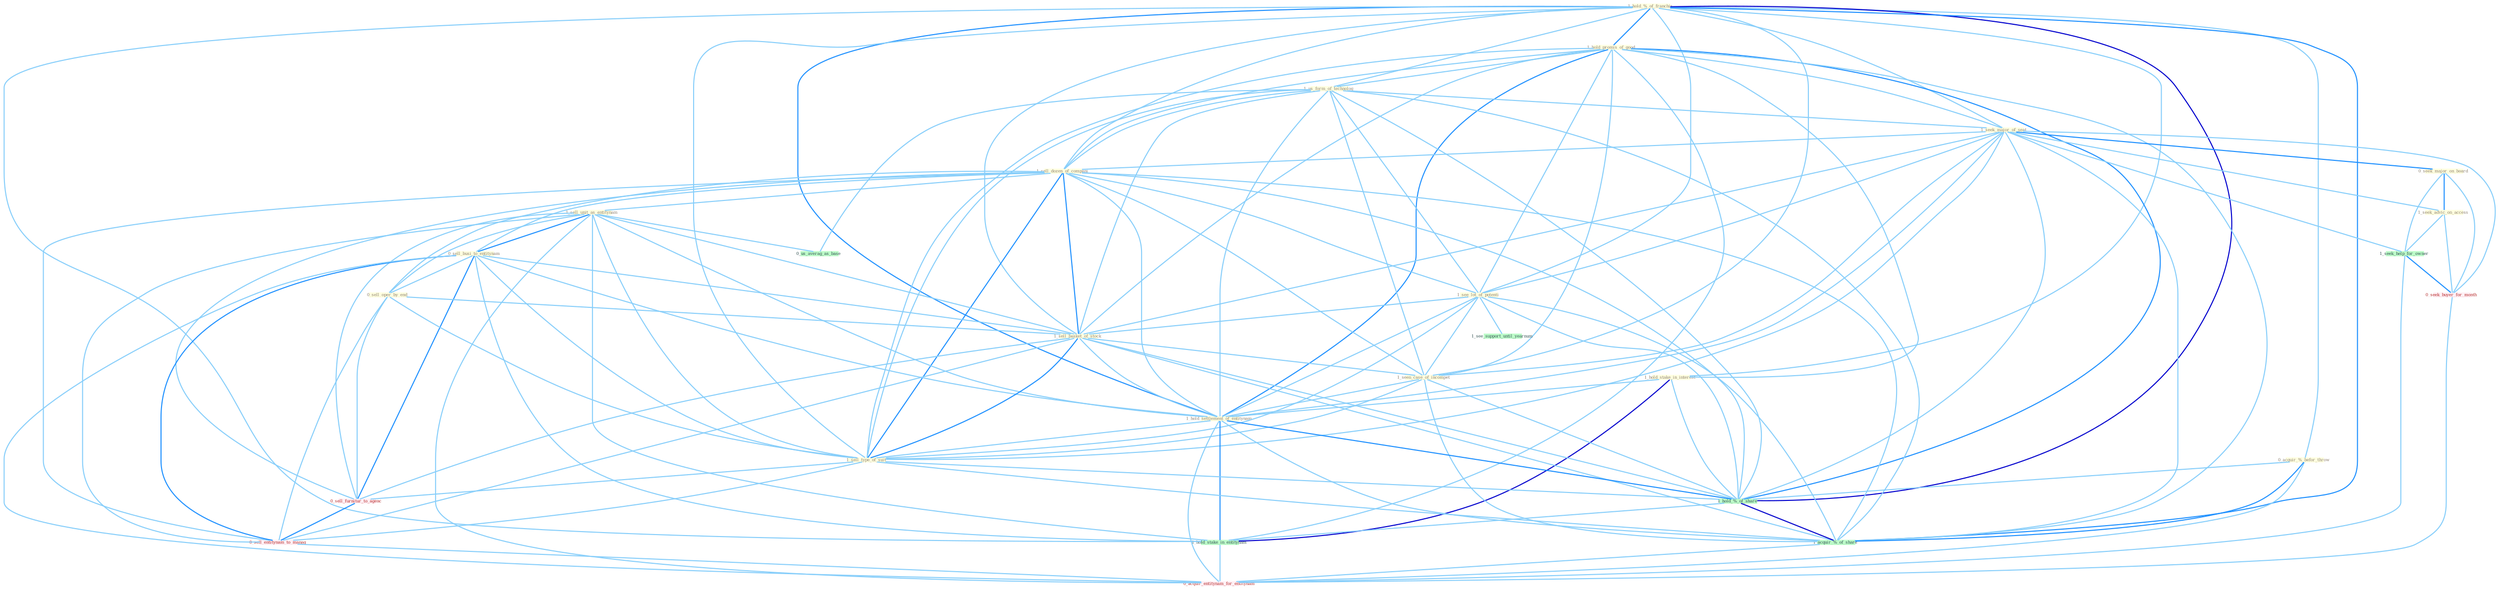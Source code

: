 Graph G{ 
    node
    [shape=polygon,style=filled,width=.5,height=.06,color="#BDFCC9",fixedsize=true,fontsize=4,
    fontcolor="#2f4f4f"];
    {node
    [color="#ffffe0", fontcolor="#8b7d6b"] "1_hold_%_of_franchis " "1_hold_promis_of_good " "1_us_form_of_technolog " "1_seek_major_of_seat " "1_hold_stake_in_interest " "1_sell_dozen_of_compani " "1_see_lot_of_potenti " "1_sell_unit_as_entitynam " "0_sell_busi_to_entitynam " "0_sell_oper_by_end " "1_sell_basket_of_stock " "1_seen_case_of_incompet " "1_hold_settlement_of_entitynam " "0_seek_major_on_board " "1_seek_advic_on_access " "1_sell_type_of_suit " "0_acquir_%_befor_throw "}
{node [color="#fff0f5", fontcolor="#b22222"] "0_seek_buyer_for_month " "0_sell_furnitur_to_agenc " "0_sell_entitynam_to_manag " "0_acquir_entitynam_for_entitynam "}
edge [color="#B0E2FF"];

	"1_hold_%_of_franchis " -- "1_hold_promis_of_good " [w="2", color="#1e90ff" , len=0.8];
	"1_hold_%_of_franchis " -- "1_us_form_of_technolog " [w="1", color="#87cefa" ];
	"1_hold_%_of_franchis " -- "1_seek_major_of_seat " [w="1", color="#87cefa" ];
	"1_hold_%_of_franchis " -- "1_hold_stake_in_interest " [w="1", color="#87cefa" ];
	"1_hold_%_of_franchis " -- "1_sell_dozen_of_compani " [w="1", color="#87cefa" ];
	"1_hold_%_of_franchis " -- "1_see_lot_of_potenti " [w="1", color="#87cefa" ];
	"1_hold_%_of_franchis " -- "1_sell_basket_of_stock " [w="1", color="#87cefa" ];
	"1_hold_%_of_franchis " -- "1_seen_case_of_incompet " [w="1", color="#87cefa" ];
	"1_hold_%_of_franchis " -- "1_hold_settlement_of_entitynam " [w="2", color="#1e90ff" , len=0.8];
	"1_hold_%_of_franchis " -- "1_sell_type_of_suit " [w="1", color="#87cefa" ];
	"1_hold_%_of_franchis " -- "0_acquir_%_befor_throw " [w="1", color="#87cefa" ];
	"1_hold_%_of_franchis " -- "1_hold_%_of_share " [w="3", color="#0000cd" , len=0.6];
	"1_hold_%_of_franchis " -- "1_hold_stake_in_entitynam " [w="1", color="#87cefa" ];
	"1_hold_%_of_franchis " -- "1_acquir_%_of_share " [w="2", color="#1e90ff" , len=0.8];
	"1_hold_promis_of_good " -- "1_us_form_of_technolog " [w="1", color="#87cefa" ];
	"1_hold_promis_of_good " -- "1_seek_major_of_seat " [w="1", color="#87cefa" ];
	"1_hold_promis_of_good " -- "1_hold_stake_in_interest " [w="1", color="#87cefa" ];
	"1_hold_promis_of_good " -- "1_sell_dozen_of_compani " [w="1", color="#87cefa" ];
	"1_hold_promis_of_good " -- "1_see_lot_of_potenti " [w="1", color="#87cefa" ];
	"1_hold_promis_of_good " -- "1_sell_basket_of_stock " [w="1", color="#87cefa" ];
	"1_hold_promis_of_good " -- "1_seen_case_of_incompet " [w="1", color="#87cefa" ];
	"1_hold_promis_of_good " -- "1_hold_settlement_of_entitynam " [w="2", color="#1e90ff" , len=0.8];
	"1_hold_promis_of_good " -- "1_sell_type_of_suit " [w="1", color="#87cefa" ];
	"1_hold_promis_of_good " -- "1_hold_%_of_share " [w="2", color="#1e90ff" , len=0.8];
	"1_hold_promis_of_good " -- "1_hold_stake_in_entitynam " [w="1", color="#87cefa" ];
	"1_hold_promis_of_good " -- "1_acquir_%_of_share " [w="1", color="#87cefa" ];
	"1_us_form_of_technolog " -- "1_seek_major_of_seat " [w="1", color="#87cefa" ];
	"1_us_form_of_technolog " -- "1_sell_dozen_of_compani " [w="1", color="#87cefa" ];
	"1_us_form_of_technolog " -- "1_see_lot_of_potenti " [w="1", color="#87cefa" ];
	"1_us_form_of_technolog " -- "1_sell_basket_of_stock " [w="1", color="#87cefa" ];
	"1_us_form_of_technolog " -- "1_seen_case_of_incompet " [w="1", color="#87cefa" ];
	"1_us_form_of_technolog " -- "1_hold_settlement_of_entitynam " [w="1", color="#87cefa" ];
	"1_us_form_of_technolog " -- "1_sell_type_of_suit " [w="1", color="#87cefa" ];
	"1_us_form_of_technolog " -- "1_hold_%_of_share " [w="1", color="#87cefa" ];
	"1_us_form_of_technolog " -- "1_acquir_%_of_share " [w="1", color="#87cefa" ];
	"1_us_form_of_technolog " -- "0_us_averag_as_base " [w="1", color="#87cefa" ];
	"1_seek_major_of_seat " -- "1_sell_dozen_of_compani " [w="1", color="#87cefa" ];
	"1_seek_major_of_seat " -- "1_see_lot_of_potenti " [w="1", color="#87cefa" ];
	"1_seek_major_of_seat " -- "1_sell_basket_of_stock " [w="1", color="#87cefa" ];
	"1_seek_major_of_seat " -- "1_seen_case_of_incompet " [w="1", color="#87cefa" ];
	"1_seek_major_of_seat " -- "1_hold_settlement_of_entitynam " [w="1", color="#87cefa" ];
	"1_seek_major_of_seat " -- "0_seek_major_on_board " [w="2", color="#1e90ff" , len=0.8];
	"1_seek_major_of_seat " -- "1_seek_advic_on_access " [w="1", color="#87cefa" ];
	"1_seek_major_of_seat " -- "1_sell_type_of_suit " [w="1", color="#87cefa" ];
	"1_seek_major_of_seat " -- "1_hold_%_of_share " [w="1", color="#87cefa" ];
	"1_seek_major_of_seat " -- "1_seek_help_for_owner " [w="1", color="#87cefa" ];
	"1_seek_major_of_seat " -- "0_seek_buyer_for_month " [w="1", color="#87cefa" ];
	"1_seek_major_of_seat " -- "1_acquir_%_of_share " [w="1", color="#87cefa" ];
	"1_hold_stake_in_interest " -- "1_hold_settlement_of_entitynam " [w="1", color="#87cefa" ];
	"1_hold_stake_in_interest " -- "1_hold_%_of_share " [w="1", color="#87cefa" ];
	"1_hold_stake_in_interest " -- "1_hold_stake_in_entitynam " [w="3", color="#0000cd" , len=0.6];
	"1_sell_dozen_of_compani " -- "1_see_lot_of_potenti " [w="1", color="#87cefa" ];
	"1_sell_dozen_of_compani " -- "1_sell_unit_as_entitynam " [w="1", color="#87cefa" ];
	"1_sell_dozen_of_compani " -- "0_sell_busi_to_entitynam " [w="1", color="#87cefa" ];
	"1_sell_dozen_of_compani " -- "0_sell_oper_by_end " [w="1", color="#87cefa" ];
	"1_sell_dozen_of_compani " -- "1_sell_basket_of_stock " [w="2", color="#1e90ff" , len=0.8];
	"1_sell_dozen_of_compani " -- "1_seen_case_of_incompet " [w="1", color="#87cefa" ];
	"1_sell_dozen_of_compani " -- "1_hold_settlement_of_entitynam " [w="1", color="#87cefa" ];
	"1_sell_dozen_of_compani " -- "1_sell_type_of_suit " [w="2", color="#1e90ff" , len=0.8];
	"1_sell_dozen_of_compani " -- "1_hold_%_of_share " [w="1", color="#87cefa" ];
	"1_sell_dozen_of_compani " -- "1_acquir_%_of_share " [w="1", color="#87cefa" ];
	"1_sell_dozen_of_compani " -- "0_sell_furnitur_to_agenc " [w="1", color="#87cefa" ];
	"1_sell_dozen_of_compani " -- "0_sell_entitynam_to_manag " [w="1", color="#87cefa" ];
	"1_see_lot_of_potenti " -- "1_sell_basket_of_stock " [w="1", color="#87cefa" ];
	"1_see_lot_of_potenti " -- "1_seen_case_of_incompet " [w="1", color="#87cefa" ];
	"1_see_lot_of_potenti " -- "1_hold_settlement_of_entitynam " [w="1", color="#87cefa" ];
	"1_see_lot_of_potenti " -- "1_sell_type_of_suit " [w="1", color="#87cefa" ];
	"1_see_lot_of_potenti " -- "1_hold_%_of_share " [w="1", color="#87cefa" ];
	"1_see_lot_of_potenti " -- "1_acquir_%_of_share " [w="1", color="#87cefa" ];
	"1_see_lot_of_potenti " -- "1_see_support_until_yearnum " [w="1", color="#87cefa" ];
	"1_sell_unit_as_entitynam " -- "0_sell_busi_to_entitynam " [w="2", color="#1e90ff" , len=0.8];
	"1_sell_unit_as_entitynam " -- "0_sell_oper_by_end " [w="1", color="#87cefa" ];
	"1_sell_unit_as_entitynam " -- "1_sell_basket_of_stock " [w="1", color="#87cefa" ];
	"1_sell_unit_as_entitynam " -- "1_hold_settlement_of_entitynam " [w="1", color="#87cefa" ];
	"1_sell_unit_as_entitynam " -- "1_sell_type_of_suit " [w="1", color="#87cefa" ];
	"1_sell_unit_as_entitynam " -- "1_hold_stake_in_entitynam " [w="1", color="#87cefa" ];
	"1_sell_unit_as_entitynam " -- "0_sell_furnitur_to_agenc " [w="1", color="#87cefa" ];
	"1_sell_unit_as_entitynam " -- "0_us_averag_as_base " [w="1", color="#87cefa" ];
	"1_sell_unit_as_entitynam " -- "0_sell_entitynam_to_manag " [w="1", color="#87cefa" ];
	"1_sell_unit_as_entitynam " -- "0_acquir_entitynam_for_entitynam " [w="1", color="#87cefa" ];
	"0_sell_busi_to_entitynam " -- "0_sell_oper_by_end " [w="1", color="#87cefa" ];
	"0_sell_busi_to_entitynam " -- "1_sell_basket_of_stock " [w="1", color="#87cefa" ];
	"0_sell_busi_to_entitynam " -- "1_hold_settlement_of_entitynam " [w="1", color="#87cefa" ];
	"0_sell_busi_to_entitynam " -- "1_sell_type_of_suit " [w="1", color="#87cefa" ];
	"0_sell_busi_to_entitynam " -- "1_hold_stake_in_entitynam " [w="1", color="#87cefa" ];
	"0_sell_busi_to_entitynam " -- "0_sell_furnitur_to_agenc " [w="2", color="#1e90ff" , len=0.8];
	"0_sell_busi_to_entitynam " -- "0_sell_entitynam_to_manag " [w="2", color="#1e90ff" , len=0.8];
	"0_sell_busi_to_entitynam " -- "0_acquir_entitynam_for_entitynam " [w="1", color="#87cefa" ];
	"0_sell_oper_by_end " -- "1_sell_basket_of_stock " [w="1", color="#87cefa" ];
	"0_sell_oper_by_end " -- "1_sell_type_of_suit " [w="1", color="#87cefa" ];
	"0_sell_oper_by_end " -- "0_sell_furnitur_to_agenc " [w="1", color="#87cefa" ];
	"0_sell_oper_by_end " -- "0_sell_entitynam_to_manag " [w="1", color="#87cefa" ];
	"1_sell_basket_of_stock " -- "1_seen_case_of_incompet " [w="1", color="#87cefa" ];
	"1_sell_basket_of_stock " -- "1_hold_settlement_of_entitynam " [w="1", color="#87cefa" ];
	"1_sell_basket_of_stock " -- "1_sell_type_of_suit " [w="2", color="#1e90ff" , len=0.8];
	"1_sell_basket_of_stock " -- "1_hold_%_of_share " [w="1", color="#87cefa" ];
	"1_sell_basket_of_stock " -- "1_acquir_%_of_share " [w="1", color="#87cefa" ];
	"1_sell_basket_of_stock " -- "0_sell_furnitur_to_agenc " [w="1", color="#87cefa" ];
	"1_sell_basket_of_stock " -- "0_sell_entitynam_to_manag " [w="1", color="#87cefa" ];
	"1_seen_case_of_incompet " -- "1_hold_settlement_of_entitynam " [w="1", color="#87cefa" ];
	"1_seen_case_of_incompet " -- "1_sell_type_of_suit " [w="1", color="#87cefa" ];
	"1_seen_case_of_incompet " -- "1_hold_%_of_share " [w="1", color="#87cefa" ];
	"1_seen_case_of_incompet " -- "1_acquir_%_of_share " [w="1", color="#87cefa" ];
	"1_hold_settlement_of_entitynam " -- "1_sell_type_of_suit " [w="1", color="#87cefa" ];
	"1_hold_settlement_of_entitynam " -- "1_hold_%_of_share " [w="2", color="#1e90ff" , len=0.8];
	"1_hold_settlement_of_entitynam " -- "1_hold_stake_in_entitynam " [w="2", color="#1e90ff" , len=0.8];
	"1_hold_settlement_of_entitynam " -- "1_acquir_%_of_share " [w="1", color="#87cefa" ];
	"1_hold_settlement_of_entitynam " -- "0_acquir_entitynam_for_entitynam " [w="1", color="#87cefa" ];
	"0_seek_major_on_board " -- "1_seek_advic_on_access " [w="2", color="#1e90ff" , len=0.8];
	"0_seek_major_on_board " -- "1_seek_help_for_owner " [w="1", color="#87cefa" ];
	"0_seek_major_on_board " -- "0_seek_buyer_for_month " [w="1", color="#87cefa" ];
	"1_seek_advic_on_access " -- "1_seek_help_for_owner " [w="1", color="#87cefa" ];
	"1_seek_advic_on_access " -- "0_seek_buyer_for_month " [w="1", color="#87cefa" ];
	"1_sell_type_of_suit " -- "1_hold_%_of_share " [w="1", color="#87cefa" ];
	"1_sell_type_of_suit " -- "1_acquir_%_of_share " [w="1", color="#87cefa" ];
	"1_sell_type_of_suit " -- "0_sell_furnitur_to_agenc " [w="1", color="#87cefa" ];
	"1_sell_type_of_suit " -- "0_sell_entitynam_to_manag " [w="1", color="#87cefa" ];
	"0_acquir_%_befor_throw " -- "1_hold_%_of_share " [w="1", color="#87cefa" ];
	"0_acquir_%_befor_throw " -- "1_acquir_%_of_share " [w="2", color="#1e90ff" , len=0.8];
	"0_acquir_%_befor_throw " -- "0_acquir_entitynam_for_entitynam " [w="1", color="#87cefa" ];
	"1_hold_%_of_share " -- "1_hold_stake_in_entitynam " [w="1", color="#87cefa" ];
	"1_hold_%_of_share " -- "1_acquir_%_of_share " [w="3", color="#0000cd" , len=0.6];
	"1_hold_stake_in_entitynam " -- "0_acquir_entitynam_for_entitynam " [w="1", color="#87cefa" ];
	"1_seek_help_for_owner " -- "0_seek_buyer_for_month " [w="2", color="#1e90ff" , len=0.8];
	"1_seek_help_for_owner " -- "0_acquir_entitynam_for_entitynam " [w="1", color="#87cefa" ];
	"0_seek_buyer_for_month " -- "0_acquir_entitynam_for_entitynam " [w="1", color="#87cefa" ];
	"1_acquir_%_of_share " -- "0_acquir_entitynam_for_entitynam " [w="1", color="#87cefa" ];
	"0_sell_furnitur_to_agenc " -- "0_sell_entitynam_to_manag " [w="2", color="#1e90ff" , len=0.8];
	"0_sell_entitynam_to_manag " -- "0_acquir_entitynam_for_entitynam " [w="1", color="#87cefa" ];
}